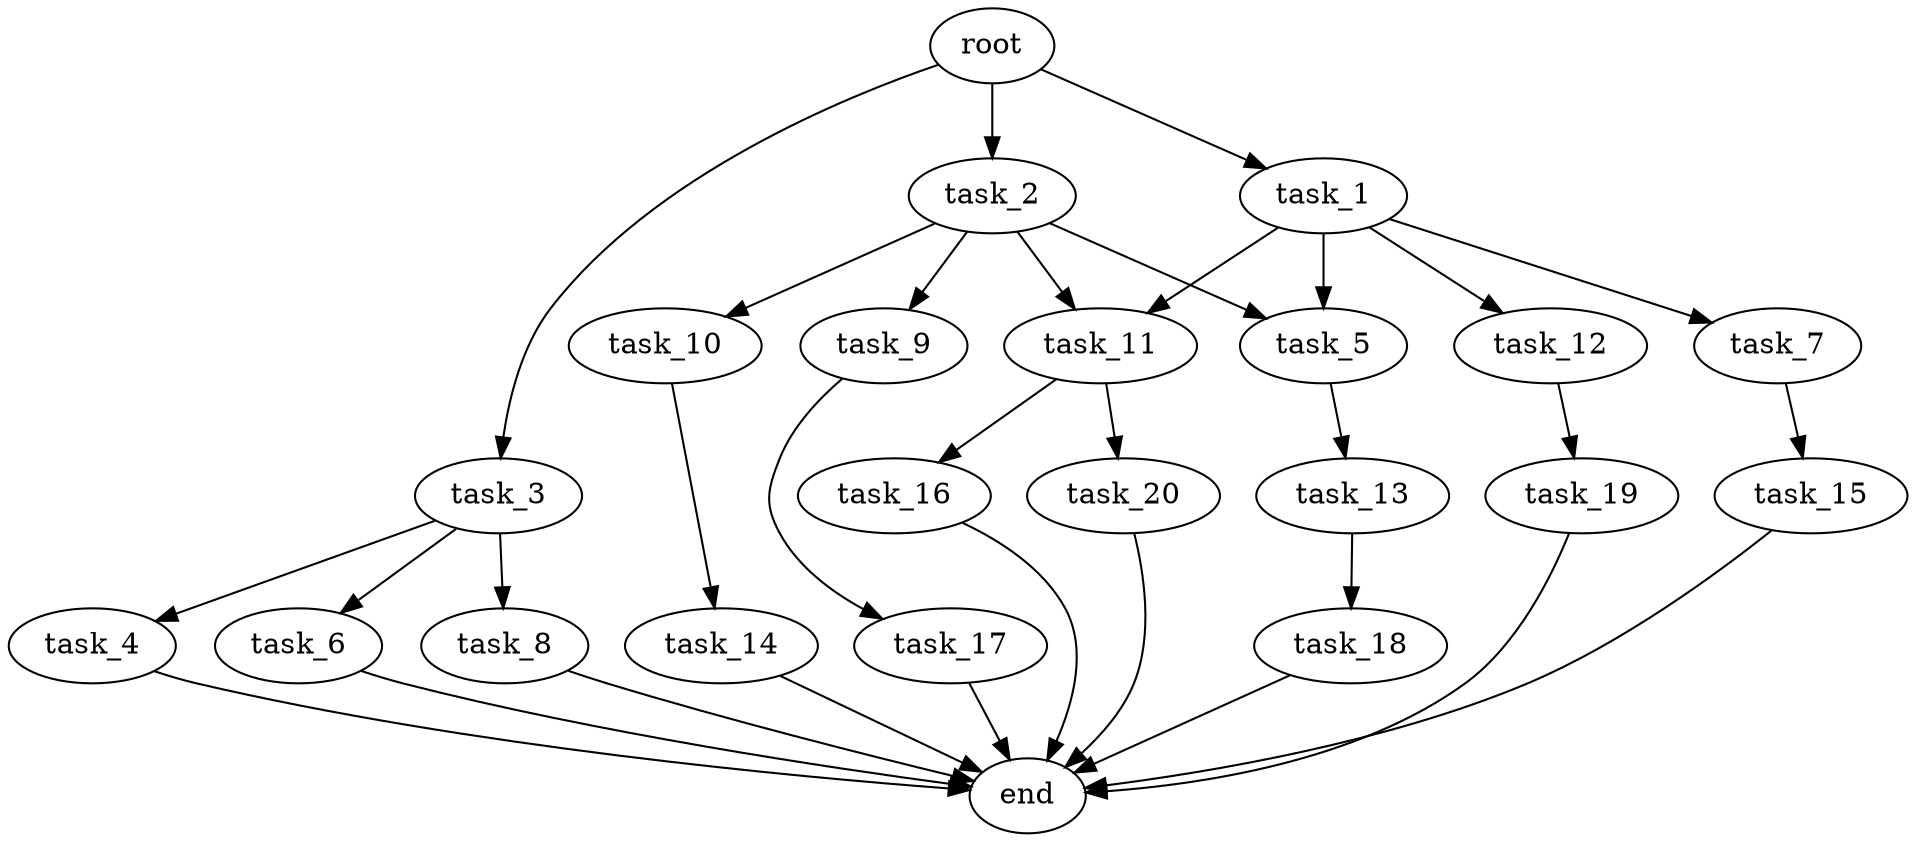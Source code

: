 digraph G {
  root [size="0.000000e+00"];
  task_1 [size="1.177391e+10"];
  task_2 [size="1.494058e+10"];
  task_3 [size="2.737095e+10"];
  task_4 [size="1.535519e+09"];
  task_5 [size="6.229827e+10"];
  task_6 [size="5.141093e+10"];
  task_7 [size="2.066567e+10"];
  task_8 [size="3.503831e+10"];
  task_9 [size="3.185531e+10"];
  task_10 [size="1.416427e+10"];
  task_11 [size="7.043833e+10"];
  task_12 [size="2.833394e+10"];
  task_13 [size="2.449006e+10"];
  task_14 [size="7.133575e+09"];
  task_15 [size="6.133016e+10"];
  task_16 [size="3.388050e+10"];
  task_17 [size="4.437033e+10"];
  task_18 [size="1.301610e+10"];
  task_19 [size="4.707885e+10"];
  task_20 [size="6.755284e+10"];
  end [size="0.000000e+00"];

  root -> task_1 [size="1.000000e-12"];
  root -> task_2 [size="1.000000e-12"];
  root -> task_3 [size="1.000000e-12"];
  task_1 -> task_5 [size="3.114913e+08"];
  task_1 -> task_7 [size="2.066567e+08"];
  task_1 -> task_11 [size="3.521916e+08"];
  task_1 -> task_12 [size="2.833394e+08"];
  task_2 -> task_5 [size="3.114913e+08"];
  task_2 -> task_9 [size="3.185531e+08"];
  task_2 -> task_10 [size="1.416427e+08"];
  task_2 -> task_11 [size="3.521916e+08"];
  task_3 -> task_4 [size="1.535519e+07"];
  task_3 -> task_6 [size="5.141093e+08"];
  task_3 -> task_8 [size="3.503831e+08"];
  task_4 -> end [size="1.000000e-12"];
  task_5 -> task_13 [size="2.449006e+08"];
  task_6 -> end [size="1.000000e-12"];
  task_7 -> task_15 [size="6.133016e+08"];
  task_8 -> end [size="1.000000e-12"];
  task_9 -> task_17 [size="4.437033e+08"];
  task_10 -> task_14 [size="7.133575e+07"];
  task_11 -> task_16 [size="3.388050e+08"];
  task_11 -> task_20 [size="6.755284e+08"];
  task_12 -> task_19 [size="4.707885e+08"];
  task_13 -> task_18 [size="1.301610e+08"];
  task_14 -> end [size="1.000000e-12"];
  task_15 -> end [size="1.000000e-12"];
  task_16 -> end [size="1.000000e-12"];
  task_17 -> end [size="1.000000e-12"];
  task_18 -> end [size="1.000000e-12"];
  task_19 -> end [size="1.000000e-12"];
  task_20 -> end [size="1.000000e-12"];
}
